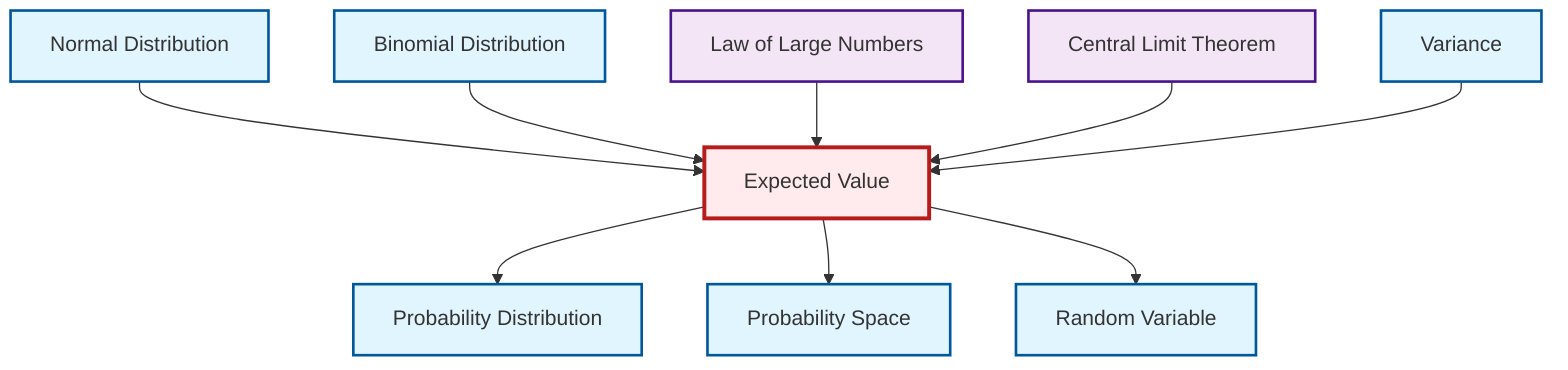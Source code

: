 graph TD
    classDef definition fill:#e1f5fe,stroke:#01579b,stroke-width:2px
    classDef theorem fill:#f3e5f5,stroke:#4a148c,stroke-width:2px
    classDef axiom fill:#fff3e0,stroke:#e65100,stroke-width:2px
    classDef example fill:#e8f5e9,stroke:#1b5e20,stroke-width:2px
    classDef current fill:#ffebee,stroke:#b71c1c,stroke-width:3px
    def-binomial-distribution["Binomial Distribution"]:::definition
    def-probability-space["Probability Space"]:::definition
    thm-central-limit["Central Limit Theorem"]:::theorem
    thm-law-of-large-numbers["Law of Large Numbers"]:::theorem
    def-normal-distribution["Normal Distribution"]:::definition
    def-random-variable["Random Variable"]:::definition
    def-probability-distribution["Probability Distribution"]:::definition
    def-variance["Variance"]:::definition
    def-expectation["Expected Value"]:::definition
    def-expectation --> def-probability-distribution
    def-normal-distribution --> def-expectation
    def-binomial-distribution --> def-expectation
    thm-law-of-large-numbers --> def-expectation
    def-expectation --> def-probability-space
    thm-central-limit --> def-expectation
    def-variance --> def-expectation
    def-expectation --> def-random-variable
    class def-expectation current
